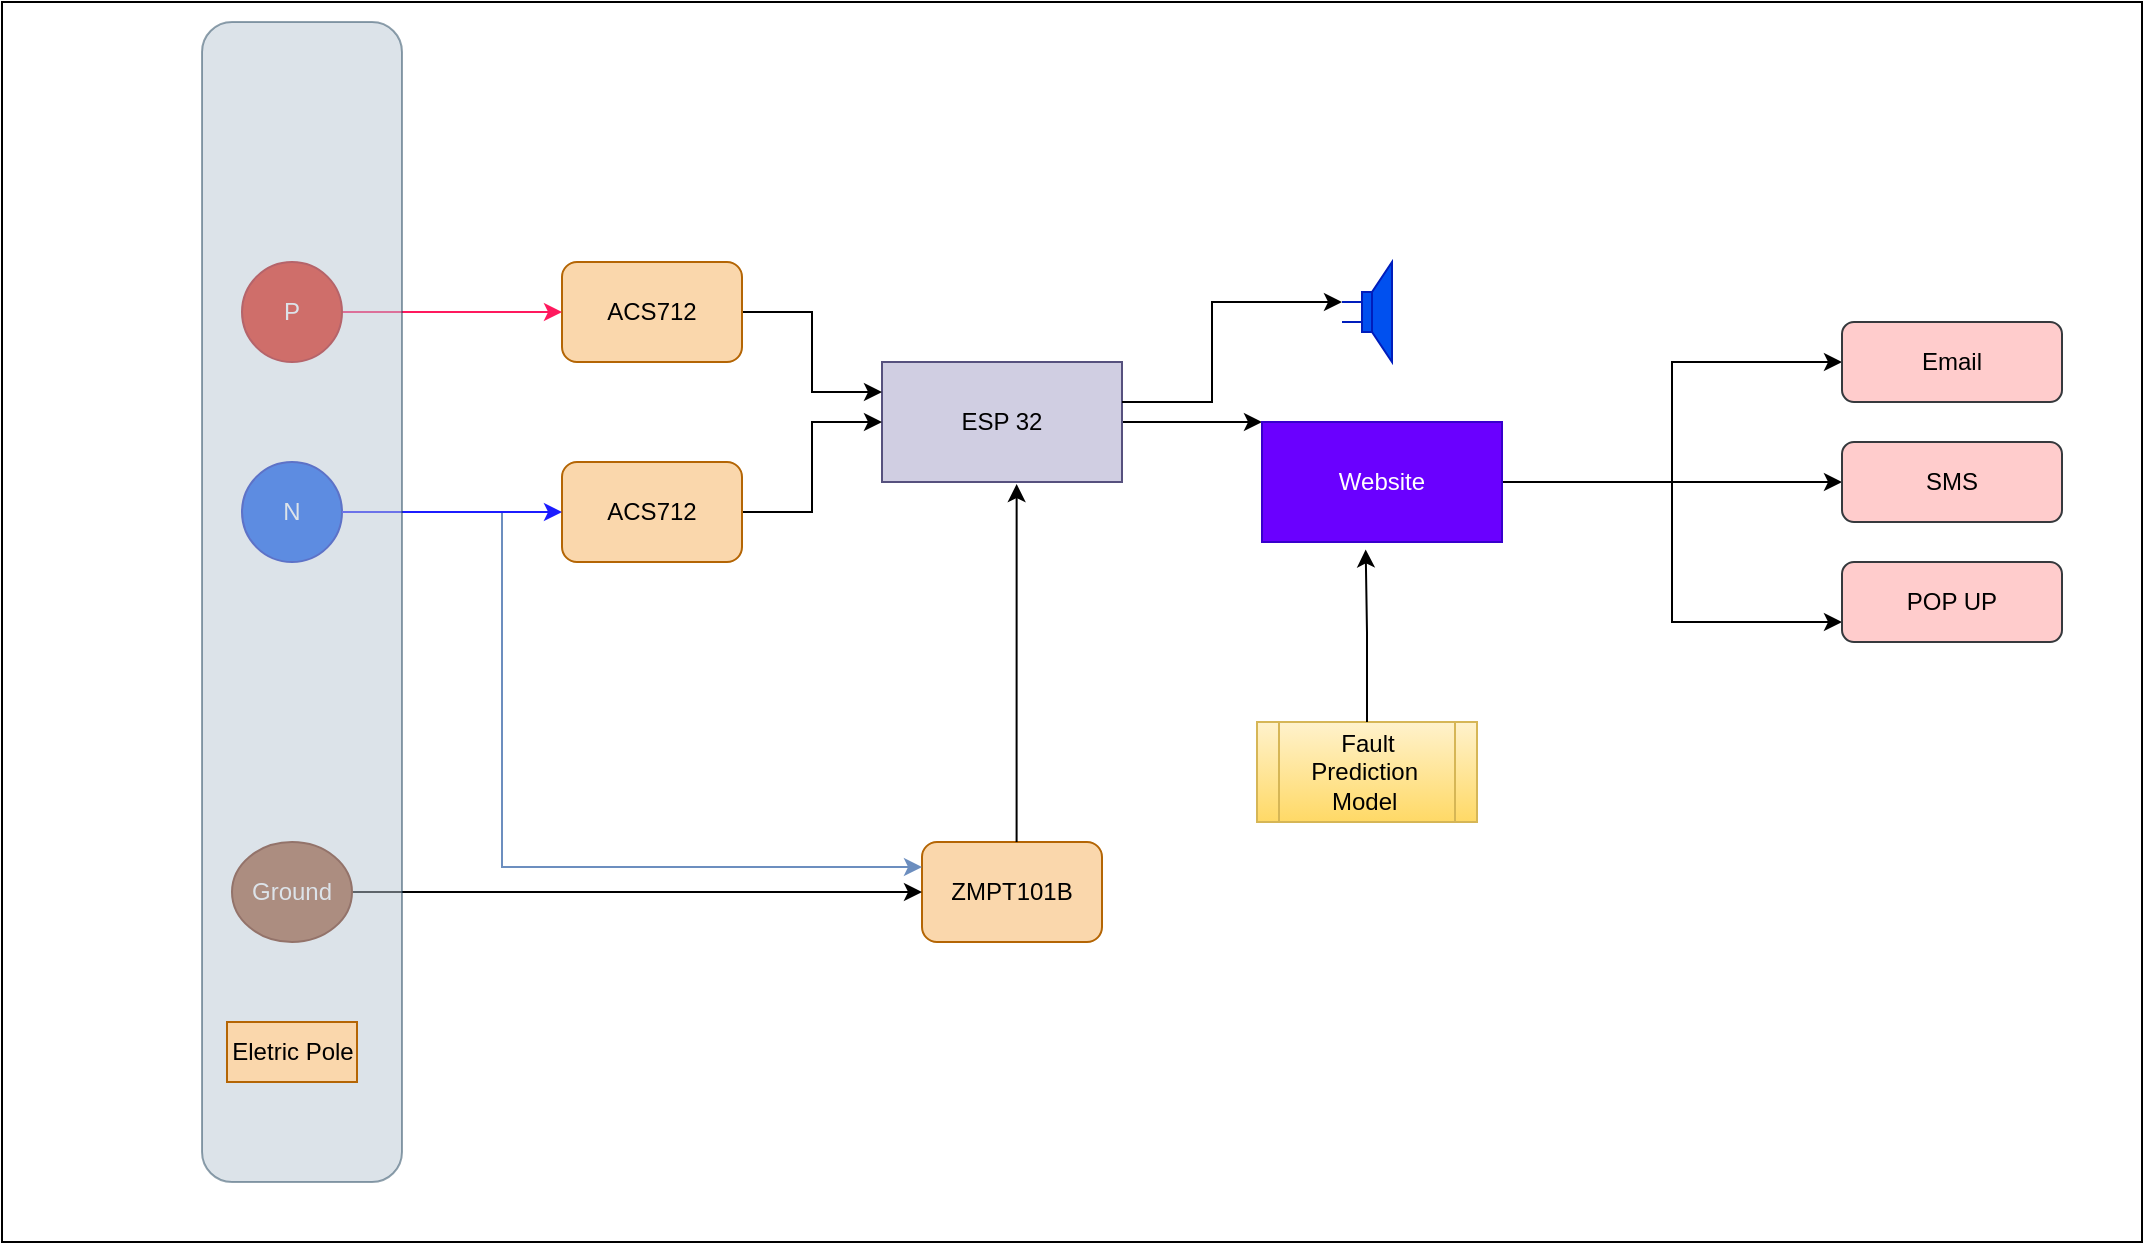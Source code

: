 <mxfile version="24.7.14">
  <diagram name="Page-1" id="P_qH4MEsqkKZK1A6lMwr">
    <mxGraphModel dx="2563" dy="883" grid="1" gridSize="10" guides="1" tooltips="1" connect="1" arrows="1" fold="1" page="1" pageScale="1" pageWidth="1200" pageHeight="1600" background="none" math="0" shadow="0">
      <root>
        <mxCell id="0" />
        <mxCell id="1" parent="0" />
        <mxCell id="zhULgrPvECHG-PQcQXXU-10" style="edgeStyle=orthogonalEdgeStyle;rounded=0;orthogonalLoop=1;jettySize=auto;html=1;" parent="1" source="IVamuyNJuHmQqt8EVX3B-1" target="zhULgrPvECHG-PQcQXXU-9" edge="1">
          <mxGeometry relative="1" as="geometry">
            <mxPoint x="560" y="360" as="targetPoint" />
            <Array as="points">
              <mxPoint x="550" y="230" />
              <mxPoint x="550" y="230" />
            </Array>
          </mxGeometry>
        </mxCell>
        <mxCell id="IVamuyNJuHmQqt8EVX3B-1" value="ESP 32" style="rounded=0;whiteSpace=wrap;html=1;fillColor=#d0cee2;strokeColor=#56517e;" parent="1" vertex="1">
          <mxGeometry x="240" y="190" width="120" height="60" as="geometry" />
        </mxCell>
        <mxCell id="IVamuyNJuHmQqt8EVX3B-2" value="ZMPT101B" style="rounded=1;whiteSpace=wrap;html=1;fillColor=#fad7ac;strokeColor=#b46504;" parent="1" vertex="1">
          <mxGeometry x="260" y="430" width="90" height="50" as="geometry" />
        </mxCell>
        <mxCell id="IVamuyNJuHmQqt8EVX3B-3" style="edgeStyle=orthogonalEdgeStyle;rounded=0;orthogonalLoop=1;jettySize=auto;html=1;entryX=0.561;entryY=1.017;entryDx=0;entryDy=0;entryPerimeter=0;" parent="1" source="IVamuyNJuHmQqt8EVX3B-2" target="IVamuyNJuHmQqt8EVX3B-1" edge="1">
          <mxGeometry relative="1" as="geometry">
            <Array as="points">
              <mxPoint x="307" y="395" />
            </Array>
          </mxGeometry>
        </mxCell>
        <mxCell id="IVamuyNJuHmQqt8EVX3B-10" style="edgeStyle=orthogonalEdgeStyle;rounded=0;orthogonalLoop=1;jettySize=auto;html=1;entryX=0;entryY=0.25;entryDx=0;entryDy=0;" parent="1" source="IVamuyNJuHmQqt8EVX3B-4" target="IVamuyNJuHmQqt8EVX3B-1" edge="1">
          <mxGeometry relative="1" as="geometry" />
        </mxCell>
        <mxCell id="IVamuyNJuHmQqt8EVX3B-4" value="ACS712" style="rounded=1;whiteSpace=wrap;html=1;fillColor=#fad7ac;strokeColor=#b46504;" parent="1" vertex="1">
          <mxGeometry x="80" y="140" width="90" height="50" as="geometry" />
        </mxCell>
        <mxCell id="IVamuyNJuHmQqt8EVX3B-11" style="edgeStyle=orthogonalEdgeStyle;rounded=0;orthogonalLoop=1;jettySize=auto;html=1;entryX=0;entryY=0.5;entryDx=0;entryDy=0;" parent="1" source="IVamuyNJuHmQqt8EVX3B-5" target="IVamuyNJuHmQqt8EVX3B-1" edge="1">
          <mxGeometry relative="1" as="geometry" />
        </mxCell>
        <mxCell id="IVamuyNJuHmQqt8EVX3B-5" value="ACS712" style="rounded=1;whiteSpace=wrap;html=1;fillColor=#fad7ac;strokeColor=#b46504;" parent="1" vertex="1">
          <mxGeometry x="80" y="240" width="90" height="50" as="geometry" />
        </mxCell>
        <mxCell id="IVamuyNJuHmQqt8EVX3B-14" style="edgeStyle=orthogonalEdgeStyle;rounded=0;orthogonalLoop=1;jettySize=auto;html=1;entryX=0;entryY=0.5;entryDx=0;entryDy=0;strokeColor=#FF195E;" parent="1" source="IVamuyNJuHmQqt8EVX3B-8" target="IVamuyNJuHmQqt8EVX3B-4" edge="1">
          <mxGeometry relative="1" as="geometry" />
        </mxCell>
        <mxCell id="IVamuyNJuHmQqt8EVX3B-8" value="P" style="ellipse;whiteSpace=wrap;html=1;aspect=fixed;fillColor=#e51400;fontColor=#ffffff;strokeColor=#B20000;" parent="1" vertex="1">
          <mxGeometry x="-80" y="140" width="50" height="50" as="geometry" />
        </mxCell>
        <mxCell id="d8oDYJVBc-BULK0DdcAr-7" style="edgeStyle=orthogonalEdgeStyle;rounded=0;orthogonalLoop=1;jettySize=auto;html=1;entryX=0;entryY=0.25;entryDx=0;entryDy=0;fillColor=#dae8fc;strokeColor=#6c8ebf;" edge="1" parent="1" source="IVamuyNJuHmQqt8EVX3B-9" target="IVamuyNJuHmQqt8EVX3B-2">
          <mxGeometry relative="1" as="geometry">
            <Array as="points">
              <mxPoint x="50" y="265" />
              <mxPoint x="50" y="443" />
            </Array>
          </mxGeometry>
        </mxCell>
        <mxCell id="IVamuyNJuHmQqt8EVX3B-9" value="N" style="ellipse;whiteSpace=wrap;html=1;aspect=fixed;fillColor=#0050ef;fontColor=#ffffff;strokeColor=#001DBC;" parent="1" vertex="1">
          <mxGeometry x="-80" y="240" width="50" height="50" as="geometry" />
        </mxCell>
        <mxCell id="IVamuyNJuHmQqt8EVX3B-12" value="" style="pointerEvents=1;verticalLabelPosition=bottom;shadow=0;dashed=0;align=center;html=1;verticalAlign=top;shape=mxgraph.electrical.electro-mechanical.loudspeaker;fillColor=#0050ef;fontColor=#ffffff;strokeColor=#001DBC;" parent="1" vertex="1">
          <mxGeometry x="470" y="140" width="25" height="50" as="geometry" />
        </mxCell>
        <mxCell id="IVamuyNJuHmQqt8EVX3B-15" style="edgeStyle=orthogonalEdgeStyle;rounded=0;orthogonalLoop=1;jettySize=auto;html=1;entryX=0;entryY=0.5;entryDx=0;entryDy=0;strokeColor=#1C1CFF;" parent="1" source="IVamuyNJuHmQqt8EVX3B-9" target="IVamuyNJuHmQqt8EVX3B-5" edge="1">
          <mxGeometry relative="1" as="geometry" />
        </mxCell>
        <mxCell id="IVamuyNJuHmQqt8EVX3B-17" style="edgeStyle=orthogonalEdgeStyle;rounded=0;orthogonalLoop=1;jettySize=auto;html=1;entryX=0;entryY=0.4;entryDx=0;entryDy=0;entryPerimeter=0;" parent="1" source="IVamuyNJuHmQqt8EVX3B-1" target="IVamuyNJuHmQqt8EVX3B-12" edge="1">
          <mxGeometry relative="1" as="geometry">
            <Array as="points">
              <mxPoint x="405" y="210" />
              <mxPoint x="405" y="160" />
            </Array>
          </mxGeometry>
        </mxCell>
        <mxCell id="d8oDYJVBc-BULK0DdcAr-9" style="edgeStyle=orthogonalEdgeStyle;rounded=0;orthogonalLoop=1;jettySize=auto;html=1;entryX=0;entryY=0.5;entryDx=0;entryDy=0;" edge="1" parent="1" source="ZIB0wi4k4L_zeMpGKZEu-1" target="IVamuyNJuHmQqt8EVX3B-2">
          <mxGeometry relative="1" as="geometry" />
        </mxCell>
        <mxCell id="ZIB0wi4k4L_zeMpGKZEu-1" value="Ground" style="ellipse;whiteSpace=wrap;html=1;fillColor=#a0522d;fontColor=#ffffff;strokeColor=#6D1F00;" parent="1" vertex="1">
          <mxGeometry x="-85" y="430" width="60" height="50" as="geometry" />
        </mxCell>
        <mxCell id="zhULgrPvECHG-PQcQXXU-4" value="" style="rounded=1;whiteSpace=wrap;html=1;fillColor=#bac8d3;strokeColor=#23445d;opacity=50;" parent="1" vertex="1">
          <mxGeometry x="-100" y="20" width="100" height="580" as="geometry" />
        </mxCell>
        <mxCell id="zhULgrPvECHG-PQcQXXU-8" value="Eletric Pole" style="text;html=1;align=center;verticalAlign=middle;whiteSpace=wrap;rounded=0;fillColor=#fad7ac;strokeColor=#b46504;" parent="1" vertex="1">
          <mxGeometry x="-87.5" y="520" width="65" height="30" as="geometry" />
        </mxCell>
        <mxCell id="VV-UkVlpk1AsW4a1VtS2-6" style="edgeStyle=orthogonalEdgeStyle;rounded=0;orthogonalLoop=1;jettySize=auto;html=1;entryX=0;entryY=0.5;entryDx=0;entryDy=0;" parent="1" source="zhULgrPvECHG-PQcQXXU-9" target="VV-UkVlpk1AsW4a1VtS2-3" edge="1">
          <mxGeometry relative="1" as="geometry" />
        </mxCell>
        <mxCell id="VV-UkVlpk1AsW4a1VtS2-7" style="edgeStyle=orthogonalEdgeStyle;rounded=0;orthogonalLoop=1;jettySize=auto;html=1;exitX=1;exitY=0.5;exitDx=0;exitDy=0;entryX=0;entryY=0.5;entryDx=0;entryDy=0;" parent="1" source="zhULgrPvECHG-PQcQXXU-9" target="VV-UkVlpk1AsW4a1VtS2-4" edge="1">
          <mxGeometry relative="1" as="geometry" />
        </mxCell>
        <mxCell id="VV-UkVlpk1AsW4a1VtS2-8" style="edgeStyle=orthogonalEdgeStyle;rounded=0;orthogonalLoop=1;jettySize=auto;html=1;entryX=0;entryY=0.75;entryDx=0;entryDy=0;" parent="1" source="zhULgrPvECHG-PQcQXXU-9" target="VV-UkVlpk1AsW4a1VtS2-5" edge="1">
          <mxGeometry relative="1" as="geometry" />
        </mxCell>
        <mxCell id="zhULgrPvECHG-PQcQXXU-9" value="Website" style="rounded=0;whiteSpace=wrap;html=1;fillColor=#6a00ff;strokeColor=#3700CC;fontColor=#ffffff;" parent="1" vertex="1">
          <mxGeometry x="430" y="220" width="120" height="60" as="geometry" />
        </mxCell>
        <mxCell id="zhULgrPvECHG-PQcQXXU-11" value="Fault Prediction&amp;nbsp;&lt;div&gt;Model&amp;nbsp;&lt;/div&gt;" style="shape=process;whiteSpace=wrap;html=1;backgroundOutline=1;fillColor=#fff2cc;gradientColor=#ffd966;strokeColor=#d6b656;" parent="1" vertex="1">
          <mxGeometry x="427.5" y="370" width="110" height="50" as="geometry" />
        </mxCell>
        <mxCell id="zhULgrPvECHG-PQcQXXU-12" style="edgeStyle=orthogonalEdgeStyle;rounded=0;orthogonalLoop=1;jettySize=auto;html=1;entryX=0.432;entryY=1.062;entryDx=0;entryDy=0;entryPerimeter=0;" parent="1" source="zhULgrPvECHG-PQcQXXU-11" target="zhULgrPvECHG-PQcQXXU-9" edge="1">
          <mxGeometry relative="1" as="geometry" />
        </mxCell>
        <mxCell id="VV-UkVlpk1AsW4a1VtS2-3" value="Email" style="rounded=1;whiteSpace=wrap;html=1;fillColor=#ffcccc;strokeColor=#36393d;" parent="1" vertex="1">
          <mxGeometry x="720" y="170" width="110" height="40" as="geometry" />
        </mxCell>
        <mxCell id="VV-UkVlpk1AsW4a1VtS2-4" value="SMS" style="rounded=1;whiteSpace=wrap;html=1;fillColor=#ffcccc;strokeColor=#36393d;" parent="1" vertex="1">
          <mxGeometry x="720" y="230" width="110" height="40" as="geometry" />
        </mxCell>
        <mxCell id="VV-UkVlpk1AsW4a1VtS2-5" value="POP UP" style="rounded=1;whiteSpace=wrap;html=1;fillColor=#ffcccc;strokeColor=#36393d;" parent="1" vertex="1">
          <mxGeometry x="720" y="290" width="110" height="40" as="geometry" />
        </mxCell>
        <mxCell id="d8oDYJVBc-BULK0DdcAr-10" value="" style="rounded=0;whiteSpace=wrap;html=1;fillColor=none;" vertex="1" parent="1">
          <mxGeometry x="-200" y="10" width="1070" height="620" as="geometry" />
        </mxCell>
      </root>
    </mxGraphModel>
  </diagram>
</mxfile>
